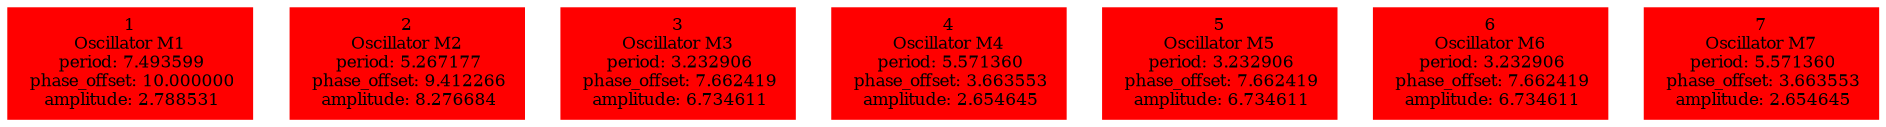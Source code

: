  digraph g{ forcelabels=true;
1 [label=<1<BR />Oscillator M1<BR /> period: 7.493599<BR /> phase_offset: 10.000000<BR /> amplitude: 2.788531>, shape=box,color=red,style=filled,fontsize=8];2 [label=<2<BR />Oscillator M2<BR /> period: 5.267177<BR /> phase_offset: 9.412266<BR /> amplitude: 8.276684>, shape=box,color=red,style=filled,fontsize=8];3 [label=<3<BR />Oscillator M3<BR /> period: 3.232906<BR /> phase_offset: 7.662419<BR /> amplitude: 6.734611>, shape=box,color=red,style=filled,fontsize=8];4 [label=<4<BR />Oscillator M4<BR /> period: 5.571360<BR /> phase_offset: 3.663553<BR /> amplitude: 2.654645>, shape=box,color=red,style=filled,fontsize=8];5 [label=<5<BR />Oscillator M5<BR /> period: 3.232906<BR /> phase_offset: 7.662419<BR /> amplitude: 6.734611>, shape=box,color=red,style=filled,fontsize=8];6 [label=<6<BR />Oscillator M6<BR /> period: 3.232906<BR /> phase_offset: 7.662419<BR /> amplitude: 6.734611>, shape=box,color=red,style=filled,fontsize=8];7 [label=<7<BR />Oscillator M7<BR /> period: 5.571360<BR /> phase_offset: 3.663553<BR /> amplitude: 2.654645>, shape=box,color=red,style=filled,fontsize=8]; }
